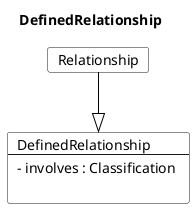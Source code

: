 @startuml
Title DefinedRelationship 

Card DefinedRelationship #fff [
DefinedRelationship
----
- involves : Classification 

]
Card Relationship #fff [
Relationship
]
Relationship --|> DefinedRelationship  #000 
@enduml